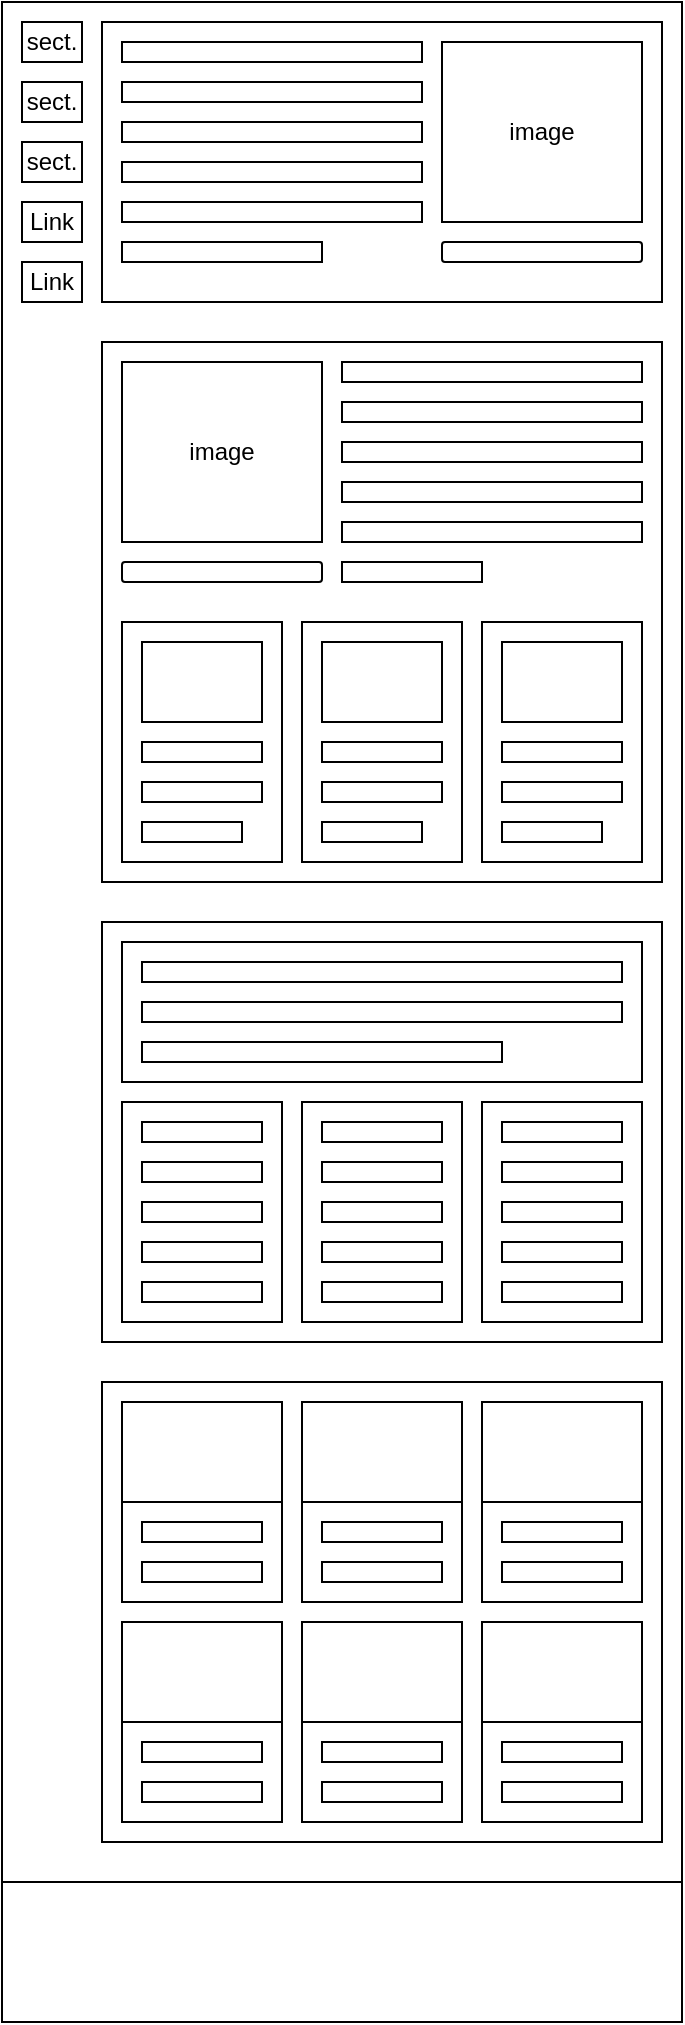 <mxfile version="23.0.2" type="device">
  <diagram name="Page-1" id="JHy7E07xTxOFN7Wl0gu-">
    <mxGraphModel dx="427" dy="1183" grid="1" gridSize="10" guides="1" tooltips="1" connect="1" arrows="1" fold="1" page="1" pageScale="1" pageWidth="850" pageHeight="1100" math="0" shadow="0">
      <root>
        <mxCell id="0" />
        <mxCell id="1" parent="0" />
        <mxCell id="f-qEIVwtMxRNiUWvZf_t-1" value="" style="rounded=0;whiteSpace=wrap;html=1;fillColor=none;" vertex="1" parent="1">
          <mxGeometry x="70" y="40" width="340" height="1010" as="geometry" />
        </mxCell>
        <mxCell id="f-qEIVwtMxRNiUWvZf_t-2" value="" style="rounded=0;whiteSpace=wrap;html=1;fillColor=none;" vertex="1" parent="1">
          <mxGeometry x="120" y="50" width="280" height="140" as="geometry" />
        </mxCell>
        <mxCell id="f-qEIVwtMxRNiUWvZf_t-6" value="image" style="rounded=0;whiteSpace=wrap;html=1;fillColor=none;" vertex="1" parent="1">
          <mxGeometry x="290" y="60" width="100" height="90" as="geometry" />
        </mxCell>
        <mxCell id="f-qEIVwtMxRNiUWvZf_t-7" value="" style="rounded=0;whiteSpace=wrap;html=1;fillColor=none;" vertex="1" parent="1">
          <mxGeometry x="130" y="60" width="150" height="10" as="geometry" />
        </mxCell>
        <mxCell id="f-qEIVwtMxRNiUWvZf_t-16" value="" style="rounded=0;whiteSpace=wrap;html=1;fillColor=none;" vertex="1" parent="1">
          <mxGeometry x="120" y="500" width="280" height="210" as="geometry" />
        </mxCell>
        <mxCell id="f-qEIVwtMxRNiUWvZf_t-25" value="" style="rounded=0;whiteSpace=wrap;html=1;fillColor=none;" vertex="1" parent="1">
          <mxGeometry x="130" y="80" width="150" height="10" as="geometry" />
        </mxCell>
        <mxCell id="f-qEIVwtMxRNiUWvZf_t-26" value="" style="rounded=0;whiteSpace=wrap;html=1;fillColor=none;" vertex="1" parent="1">
          <mxGeometry x="130" y="100" width="150" height="10" as="geometry" />
        </mxCell>
        <mxCell id="f-qEIVwtMxRNiUWvZf_t-27" value="" style="rounded=0;whiteSpace=wrap;html=1;fillColor=none;" vertex="1" parent="1">
          <mxGeometry x="130" y="120" width="150" height="10" as="geometry" />
        </mxCell>
        <mxCell id="f-qEIVwtMxRNiUWvZf_t-28" value="" style="rounded=0;whiteSpace=wrap;html=1;fillColor=none;" vertex="1" parent="1">
          <mxGeometry x="130" y="140" width="150" height="10" as="geometry" />
        </mxCell>
        <mxCell id="f-qEIVwtMxRNiUWvZf_t-29" value="" style="rounded=0;whiteSpace=wrap;html=1;fillColor=none;" vertex="1" parent="1">
          <mxGeometry x="130" y="160" width="100" height="10" as="geometry" />
        </mxCell>
        <mxCell id="f-qEIVwtMxRNiUWvZf_t-30" value="" style="rounded=1;whiteSpace=wrap;html=1;fillColor=none;" vertex="1" parent="1">
          <mxGeometry x="290" y="160" width="100" height="10" as="geometry" />
        </mxCell>
        <mxCell id="f-qEIVwtMxRNiUWvZf_t-8" value="sect." style="rounded=0;whiteSpace=wrap;html=1;fillColor=none;" vertex="1" parent="1">
          <mxGeometry x="80" y="50" width="30" height="20" as="geometry" />
        </mxCell>
        <mxCell id="f-qEIVwtMxRNiUWvZf_t-31" value="sect." style="rounded=0;whiteSpace=wrap;html=1;fillColor=none;" vertex="1" parent="1">
          <mxGeometry x="80" y="80" width="30" height="20" as="geometry" />
        </mxCell>
        <mxCell id="f-qEIVwtMxRNiUWvZf_t-32" value="sect." style="rounded=0;whiteSpace=wrap;html=1;fillColor=none;" vertex="1" parent="1">
          <mxGeometry x="80" y="110" width="30" height="20" as="geometry" />
        </mxCell>
        <mxCell id="f-qEIVwtMxRNiUWvZf_t-33" value="Link" style="rounded=0;whiteSpace=wrap;html=1;fillColor=none;" vertex="1" parent="1">
          <mxGeometry x="80" y="140" width="30" height="20" as="geometry" />
        </mxCell>
        <mxCell id="f-qEIVwtMxRNiUWvZf_t-59" value="" style="rounded=0;whiteSpace=wrap;html=1;fillColor=none;" vertex="1" parent="1">
          <mxGeometry x="120" y="730" width="280" height="230" as="geometry" />
        </mxCell>
        <mxCell id="f-qEIVwtMxRNiUWvZf_t-60" value="Link" style="rounded=0;whiteSpace=wrap;html=1;fillColor=none;" vertex="1" parent="1">
          <mxGeometry x="80" y="170" width="30" height="20" as="geometry" />
        </mxCell>
        <mxCell id="f-qEIVwtMxRNiUWvZf_t-61" value="" style="group" vertex="1" connectable="0" parent="1">
          <mxGeometry x="120" y="210" width="280" height="270" as="geometry" />
        </mxCell>
        <mxCell id="f-qEIVwtMxRNiUWvZf_t-5" value="" style="rounded=0;whiteSpace=wrap;html=1;fillColor=none;" vertex="1" parent="f-qEIVwtMxRNiUWvZf_t-61">
          <mxGeometry width="280" height="270" as="geometry" />
        </mxCell>
        <mxCell id="f-qEIVwtMxRNiUWvZf_t-20" value="" style="rounded=0;whiteSpace=wrap;html=1;fillColor=none;" vertex="1" parent="f-qEIVwtMxRNiUWvZf_t-61">
          <mxGeometry x="120" y="10" width="150" height="10" as="geometry" />
        </mxCell>
        <mxCell id="f-qEIVwtMxRNiUWvZf_t-21" value="image" style="rounded=0;whiteSpace=wrap;html=1;fillColor=none;" vertex="1" parent="f-qEIVwtMxRNiUWvZf_t-61">
          <mxGeometry x="10" y="10" width="100" height="90" as="geometry" />
        </mxCell>
        <mxCell id="f-qEIVwtMxRNiUWvZf_t-22" value="" style="rounded=0;whiteSpace=wrap;html=1;fillColor=none;" vertex="1" parent="f-qEIVwtMxRNiUWvZf_t-61">
          <mxGeometry x="120" y="30" width="150" height="10" as="geometry" />
        </mxCell>
        <mxCell id="f-qEIVwtMxRNiUWvZf_t-23" value="" style="rounded=0;whiteSpace=wrap;html=1;fillColor=none;" vertex="1" parent="f-qEIVwtMxRNiUWvZf_t-61">
          <mxGeometry x="120" y="50" width="150" height="10" as="geometry" />
        </mxCell>
        <mxCell id="f-qEIVwtMxRNiUWvZf_t-24" value="" style="rounded=0;whiteSpace=wrap;html=1;fillColor=none;" vertex="1" parent="f-qEIVwtMxRNiUWvZf_t-61">
          <mxGeometry x="120" y="70" width="150" height="10" as="geometry" />
        </mxCell>
        <mxCell id="f-qEIVwtMxRNiUWvZf_t-34" value="" style="rounded=1;whiteSpace=wrap;html=1;fillColor=none;" vertex="1" parent="f-qEIVwtMxRNiUWvZf_t-61">
          <mxGeometry x="10" y="110" width="100" height="10" as="geometry" />
        </mxCell>
        <mxCell id="f-qEIVwtMxRNiUWvZf_t-35" value="" style="rounded=0;whiteSpace=wrap;html=1;fillColor=none;" vertex="1" parent="f-qEIVwtMxRNiUWvZf_t-61">
          <mxGeometry x="120" y="90" width="150" height="10" as="geometry" />
        </mxCell>
        <mxCell id="f-qEIVwtMxRNiUWvZf_t-36" value="" style="rounded=0;whiteSpace=wrap;html=1;fillColor=none;" vertex="1" parent="f-qEIVwtMxRNiUWvZf_t-61">
          <mxGeometry x="120" y="110" width="70" height="10" as="geometry" />
        </mxCell>
        <mxCell id="f-qEIVwtMxRNiUWvZf_t-37" value="" style="rounded=0;whiteSpace=wrap;html=1;fillColor=none;" vertex="1" parent="f-qEIVwtMxRNiUWvZf_t-61">
          <mxGeometry x="10" y="140" width="80" height="120" as="geometry" />
        </mxCell>
        <mxCell id="f-qEIVwtMxRNiUWvZf_t-38" value="" style="rounded=0;whiteSpace=wrap;html=1;fillColor=none;" vertex="1" parent="f-qEIVwtMxRNiUWvZf_t-61">
          <mxGeometry x="20" y="200" width="60" height="10" as="geometry" />
        </mxCell>
        <mxCell id="f-qEIVwtMxRNiUWvZf_t-39" value="" style="rounded=0;whiteSpace=wrap;html=1;fillColor=none;" vertex="1" parent="f-qEIVwtMxRNiUWvZf_t-61">
          <mxGeometry x="20" y="150" width="60" height="40" as="geometry" />
        </mxCell>
        <mxCell id="f-qEIVwtMxRNiUWvZf_t-40" value="" style="rounded=0;whiteSpace=wrap;html=1;fillColor=none;" vertex="1" parent="f-qEIVwtMxRNiUWvZf_t-61">
          <mxGeometry x="20" y="220" width="60" height="10" as="geometry" />
        </mxCell>
        <mxCell id="f-qEIVwtMxRNiUWvZf_t-41" value="" style="rounded=0;whiteSpace=wrap;html=1;fillColor=none;" vertex="1" parent="f-qEIVwtMxRNiUWvZf_t-61">
          <mxGeometry x="20" y="240" width="50" height="10" as="geometry" />
        </mxCell>
        <mxCell id="f-qEIVwtMxRNiUWvZf_t-48" value="" style="rounded=0;whiteSpace=wrap;html=1;fillColor=none;" vertex="1" parent="f-qEIVwtMxRNiUWvZf_t-61">
          <mxGeometry x="100" y="140" width="80" height="120" as="geometry" />
        </mxCell>
        <mxCell id="f-qEIVwtMxRNiUWvZf_t-49" value="" style="rounded=0;whiteSpace=wrap;html=1;fillColor=none;" vertex="1" parent="f-qEIVwtMxRNiUWvZf_t-61">
          <mxGeometry x="110" y="200" width="60" height="10" as="geometry" />
        </mxCell>
        <mxCell id="f-qEIVwtMxRNiUWvZf_t-50" value="" style="rounded=0;whiteSpace=wrap;html=1;fillColor=none;" vertex="1" parent="f-qEIVwtMxRNiUWvZf_t-61">
          <mxGeometry x="110" y="150" width="60" height="40" as="geometry" />
        </mxCell>
        <mxCell id="f-qEIVwtMxRNiUWvZf_t-51" value="" style="rounded=0;whiteSpace=wrap;html=1;fillColor=none;" vertex="1" parent="f-qEIVwtMxRNiUWvZf_t-61">
          <mxGeometry x="110" y="220" width="60" height="10" as="geometry" />
        </mxCell>
        <mxCell id="f-qEIVwtMxRNiUWvZf_t-52" value="" style="rounded=0;whiteSpace=wrap;html=1;fillColor=none;" vertex="1" parent="f-qEIVwtMxRNiUWvZf_t-61">
          <mxGeometry x="110" y="240" width="50" height="10" as="geometry" />
        </mxCell>
        <mxCell id="f-qEIVwtMxRNiUWvZf_t-53" value="" style="rounded=0;whiteSpace=wrap;html=1;fillColor=none;" vertex="1" parent="f-qEIVwtMxRNiUWvZf_t-61">
          <mxGeometry x="190" y="140" width="80" height="120" as="geometry" />
        </mxCell>
        <mxCell id="f-qEIVwtMxRNiUWvZf_t-54" value="" style="rounded=0;whiteSpace=wrap;html=1;fillColor=none;" vertex="1" parent="f-qEIVwtMxRNiUWvZf_t-61">
          <mxGeometry x="200" y="200" width="60" height="10" as="geometry" />
        </mxCell>
        <mxCell id="f-qEIVwtMxRNiUWvZf_t-55" value="" style="rounded=0;whiteSpace=wrap;html=1;fillColor=none;" vertex="1" parent="f-qEIVwtMxRNiUWvZf_t-61">
          <mxGeometry x="200" y="150" width="60" height="40" as="geometry" />
        </mxCell>
        <mxCell id="f-qEIVwtMxRNiUWvZf_t-56" value="" style="rounded=0;whiteSpace=wrap;html=1;fillColor=none;" vertex="1" parent="f-qEIVwtMxRNiUWvZf_t-61">
          <mxGeometry x="200" y="220" width="60" height="10" as="geometry" />
        </mxCell>
        <mxCell id="f-qEIVwtMxRNiUWvZf_t-57" value="" style="rounded=0;whiteSpace=wrap;html=1;fillColor=none;" vertex="1" parent="f-qEIVwtMxRNiUWvZf_t-61">
          <mxGeometry x="200" y="240" width="50" height="10" as="geometry" />
        </mxCell>
        <mxCell id="f-qEIVwtMxRNiUWvZf_t-80" value="" style="group" vertex="1" connectable="0" parent="1">
          <mxGeometry x="130" y="590" width="260" height="110" as="geometry" />
        </mxCell>
        <mxCell id="f-qEIVwtMxRNiUWvZf_t-62" value="" style="rounded=0;whiteSpace=wrap;html=1;fillColor=none;" vertex="1" parent="f-qEIVwtMxRNiUWvZf_t-80">
          <mxGeometry width="80" height="110" as="geometry" />
        </mxCell>
        <mxCell id="f-qEIVwtMxRNiUWvZf_t-63" value="" style="rounded=0;whiteSpace=wrap;html=1;fillColor=none;" vertex="1" parent="f-qEIVwtMxRNiUWvZf_t-80">
          <mxGeometry x="90" width="80" height="110" as="geometry" />
        </mxCell>
        <mxCell id="f-qEIVwtMxRNiUWvZf_t-64" value="" style="rounded=0;whiteSpace=wrap;html=1;fillColor=none;fontStyle=1" vertex="1" parent="f-qEIVwtMxRNiUWvZf_t-80">
          <mxGeometry x="180" width="80" height="110" as="geometry" />
        </mxCell>
        <mxCell id="f-qEIVwtMxRNiUWvZf_t-65" value="" style="rounded=0;whiteSpace=wrap;html=1;fillColor=none;" vertex="1" parent="f-qEIVwtMxRNiUWvZf_t-80">
          <mxGeometry x="10" y="10" width="60" height="10" as="geometry" />
        </mxCell>
        <mxCell id="f-qEIVwtMxRNiUWvZf_t-66" value="" style="rounded=0;whiteSpace=wrap;html=1;fillColor=none;" vertex="1" parent="f-qEIVwtMxRNiUWvZf_t-80">
          <mxGeometry x="10" y="30" width="60" height="10" as="geometry" />
        </mxCell>
        <mxCell id="f-qEIVwtMxRNiUWvZf_t-67" value="" style="rounded=0;whiteSpace=wrap;html=1;fillColor=none;" vertex="1" parent="f-qEIVwtMxRNiUWvZf_t-80">
          <mxGeometry x="10" y="50" width="60" height="10" as="geometry" />
        </mxCell>
        <mxCell id="f-qEIVwtMxRNiUWvZf_t-68" value="" style="rounded=0;whiteSpace=wrap;html=1;fillColor=none;" vertex="1" parent="f-qEIVwtMxRNiUWvZf_t-80">
          <mxGeometry x="10" y="70" width="60" height="10" as="geometry" />
        </mxCell>
        <mxCell id="f-qEIVwtMxRNiUWvZf_t-69" value="" style="rounded=0;whiteSpace=wrap;html=1;fillColor=none;" vertex="1" parent="f-qEIVwtMxRNiUWvZf_t-80">
          <mxGeometry x="10" y="90" width="60" height="10" as="geometry" />
        </mxCell>
        <mxCell id="f-qEIVwtMxRNiUWvZf_t-70" value="" style="rounded=0;whiteSpace=wrap;html=1;fillColor=none;" vertex="1" parent="f-qEIVwtMxRNiUWvZf_t-80">
          <mxGeometry x="100" y="10" width="60" height="10" as="geometry" />
        </mxCell>
        <mxCell id="f-qEIVwtMxRNiUWvZf_t-71" value="" style="rounded=0;whiteSpace=wrap;html=1;fillColor=none;" vertex="1" parent="f-qEIVwtMxRNiUWvZf_t-80">
          <mxGeometry x="100" y="30" width="60" height="10" as="geometry" />
        </mxCell>
        <mxCell id="f-qEIVwtMxRNiUWvZf_t-72" value="" style="rounded=0;whiteSpace=wrap;html=1;fillColor=none;" vertex="1" parent="f-qEIVwtMxRNiUWvZf_t-80">
          <mxGeometry x="100" y="50" width="60" height="10" as="geometry" />
        </mxCell>
        <mxCell id="f-qEIVwtMxRNiUWvZf_t-73" value="" style="rounded=0;whiteSpace=wrap;html=1;fillColor=none;" vertex="1" parent="f-qEIVwtMxRNiUWvZf_t-80">
          <mxGeometry x="100" y="70" width="60" height="10" as="geometry" />
        </mxCell>
        <mxCell id="f-qEIVwtMxRNiUWvZf_t-74" value="" style="rounded=0;whiteSpace=wrap;html=1;fillColor=none;" vertex="1" parent="f-qEIVwtMxRNiUWvZf_t-80">
          <mxGeometry x="100" y="90" width="60" height="10" as="geometry" />
        </mxCell>
        <mxCell id="f-qEIVwtMxRNiUWvZf_t-75" value="" style="rounded=0;whiteSpace=wrap;html=1;fillColor=none;" vertex="1" parent="f-qEIVwtMxRNiUWvZf_t-80">
          <mxGeometry x="190" y="10" width="60" height="10" as="geometry" />
        </mxCell>
        <mxCell id="f-qEIVwtMxRNiUWvZf_t-76" value="" style="rounded=0;whiteSpace=wrap;html=1;fillColor=none;" vertex="1" parent="f-qEIVwtMxRNiUWvZf_t-80">
          <mxGeometry x="190" y="30" width="60" height="10" as="geometry" />
        </mxCell>
        <mxCell id="f-qEIVwtMxRNiUWvZf_t-77" value="" style="rounded=0;whiteSpace=wrap;html=1;fillColor=none;" vertex="1" parent="f-qEIVwtMxRNiUWvZf_t-80">
          <mxGeometry x="190" y="50" width="60" height="10" as="geometry" />
        </mxCell>
        <mxCell id="f-qEIVwtMxRNiUWvZf_t-78" value="" style="rounded=0;whiteSpace=wrap;html=1;fillColor=none;" vertex="1" parent="f-qEIVwtMxRNiUWvZf_t-80">
          <mxGeometry x="190" y="70" width="60" height="10" as="geometry" />
        </mxCell>
        <mxCell id="f-qEIVwtMxRNiUWvZf_t-79" value="" style="rounded=0;whiteSpace=wrap;html=1;fillColor=none;" vertex="1" parent="f-qEIVwtMxRNiUWvZf_t-80">
          <mxGeometry x="190" y="90" width="60" height="10" as="geometry" />
        </mxCell>
        <mxCell id="f-qEIVwtMxRNiUWvZf_t-81" value="" style="rounded=0;whiteSpace=wrap;html=1;fillColor=none;" vertex="1" parent="1">
          <mxGeometry x="130" y="510" width="260" height="70" as="geometry" />
        </mxCell>
        <mxCell id="f-qEIVwtMxRNiUWvZf_t-102" value="" style="rounded=0;whiteSpace=wrap;html=1;fillColor=none;" vertex="1" parent="1">
          <mxGeometry x="140" y="520" width="240" height="10" as="geometry" />
        </mxCell>
        <mxCell id="f-qEIVwtMxRNiUWvZf_t-103" value="" style="rounded=0;whiteSpace=wrap;html=1;fillColor=none;" vertex="1" parent="1">
          <mxGeometry x="140" y="540" width="240" height="10" as="geometry" />
        </mxCell>
        <mxCell id="f-qEIVwtMxRNiUWvZf_t-104" value="" style="rounded=0;whiteSpace=wrap;html=1;fillColor=none;" vertex="1" parent="1">
          <mxGeometry x="140" y="560" width="180" height="10" as="geometry" />
        </mxCell>
        <mxCell id="f-qEIVwtMxRNiUWvZf_t-112" value="" style="group" vertex="1" connectable="0" parent="1">
          <mxGeometry x="130" y="740" width="80" height="100" as="geometry" />
        </mxCell>
        <mxCell id="f-qEIVwtMxRNiUWvZf_t-107" value="" style="rounded=0;whiteSpace=wrap;html=1;fillColor=none;" vertex="1" parent="f-qEIVwtMxRNiUWvZf_t-112">
          <mxGeometry width="80" height="50" as="geometry" />
        </mxCell>
        <mxCell id="f-qEIVwtMxRNiUWvZf_t-111" value="" style="group" vertex="1" connectable="0" parent="f-qEIVwtMxRNiUWvZf_t-112">
          <mxGeometry y="50" width="80" height="50" as="geometry" />
        </mxCell>
        <mxCell id="f-qEIVwtMxRNiUWvZf_t-108" value="" style="rounded=0;whiteSpace=wrap;html=1;fillColor=none;" vertex="1" parent="f-qEIVwtMxRNiUWvZf_t-111">
          <mxGeometry width="80" height="50" as="geometry" />
        </mxCell>
        <mxCell id="f-qEIVwtMxRNiUWvZf_t-109" value="" style="rounded=0;whiteSpace=wrap;html=1;fillColor=none;" vertex="1" parent="f-qEIVwtMxRNiUWvZf_t-111">
          <mxGeometry x="10" y="10" width="60" height="10" as="geometry" />
        </mxCell>
        <mxCell id="f-qEIVwtMxRNiUWvZf_t-110" value="" style="rounded=0;whiteSpace=wrap;html=1;fillColor=none;" vertex="1" parent="f-qEIVwtMxRNiUWvZf_t-111">
          <mxGeometry x="10" y="30" width="60" height="10" as="geometry" />
        </mxCell>
        <mxCell id="f-qEIVwtMxRNiUWvZf_t-113" value="" style="group" vertex="1" connectable="0" parent="1">
          <mxGeometry x="220" y="740" width="80" height="100" as="geometry" />
        </mxCell>
        <mxCell id="f-qEIVwtMxRNiUWvZf_t-114" value="" style="rounded=0;whiteSpace=wrap;html=1;fillColor=none;" vertex="1" parent="f-qEIVwtMxRNiUWvZf_t-113">
          <mxGeometry width="80" height="50" as="geometry" />
        </mxCell>
        <mxCell id="f-qEIVwtMxRNiUWvZf_t-115" value="" style="group" vertex="1" connectable="0" parent="f-qEIVwtMxRNiUWvZf_t-113">
          <mxGeometry y="50" width="80" height="50" as="geometry" />
        </mxCell>
        <mxCell id="f-qEIVwtMxRNiUWvZf_t-116" value="" style="rounded=0;whiteSpace=wrap;html=1;fillColor=none;" vertex="1" parent="f-qEIVwtMxRNiUWvZf_t-115">
          <mxGeometry width="80" height="50" as="geometry" />
        </mxCell>
        <mxCell id="f-qEIVwtMxRNiUWvZf_t-117" value="" style="rounded=0;whiteSpace=wrap;html=1;fillColor=none;" vertex="1" parent="f-qEIVwtMxRNiUWvZf_t-115">
          <mxGeometry x="10" y="10" width="60" height="10" as="geometry" />
        </mxCell>
        <mxCell id="f-qEIVwtMxRNiUWvZf_t-118" value="" style="rounded=0;whiteSpace=wrap;html=1;fillColor=none;" vertex="1" parent="f-qEIVwtMxRNiUWvZf_t-115">
          <mxGeometry x="10" y="30" width="60" height="10" as="geometry" />
        </mxCell>
        <mxCell id="f-qEIVwtMxRNiUWvZf_t-119" value="" style="group" vertex="1" connectable="0" parent="1">
          <mxGeometry x="310" y="740" width="80" height="100" as="geometry" />
        </mxCell>
        <mxCell id="f-qEIVwtMxRNiUWvZf_t-120" value="" style="rounded=0;whiteSpace=wrap;html=1;fillColor=none;" vertex="1" parent="f-qEIVwtMxRNiUWvZf_t-119">
          <mxGeometry width="80" height="50" as="geometry" />
        </mxCell>
        <mxCell id="f-qEIVwtMxRNiUWvZf_t-121" value="" style="group" vertex="1" connectable="0" parent="f-qEIVwtMxRNiUWvZf_t-119">
          <mxGeometry y="50" width="80" height="50" as="geometry" />
        </mxCell>
        <mxCell id="f-qEIVwtMxRNiUWvZf_t-122" value="" style="rounded=0;whiteSpace=wrap;html=1;fillColor=none;" vertex="1" parent="f-qEIVwtMxRNiUWvZf_t-121">
          <mxGeometry width="80" height="50" as="geometry" />
        </mxCell>
        <mxCell id="f-qEIVwtMxRNiUWvZf_t-123" value="" style="rounded=0;whiteSpace=wrap;html=1;fillColor=none;" vertex="1" parent="f-qEIVwtMxRNiUWvZf_t-121">
          <mxGeometry x="10" y="10" width="60" height="10" as="geometry" />
        </mxCell>
        <mxCell id="f-qEIVwtMxRNiUWvZf_t-124" value="" style="rounded=0;whiteSpace=wrap;html=1;fillColor=none;" vertex="1" parent="f-qEIVwtMxRNiUWvZf_t-121">
          <mxGeometry x="10" y="30" width="60" height="10" as="geometry" />
        </mxCell>
        <mxCell id="f-qEIVwtMxRNiUWvZf_t-125" value="" style="group" vertex="1" connectable="0" parent="1">
          <mxGeometry x="130" y="850" width="80" height="100" as="geometry" />
        </mxCell>
        <mxCell id="f-qEIVwtMxRNiUWvZf_t-126" value="" style="rounded=0;whiteSpace=wrap;html=1;fillColor=none;" vertex="1" parent="f-qEIVwtMxRNiUWvZf_t-125">
          <mxGeometry width="80" height="50" as="geometry" />
        </mxCell>
        <mxCell id="f-qEIVwtMxRNiUWvZf_t-127" value="" style="group" vertex="1" connectable="0" parent="f-qEIVwtMxRNiUWvZf_t-125">
          <mxGeometry y="50" width="80" height="50" as="geometry" />
        </mxCell>
        <mxCell id="f-qEIVwtMxRNiUWvZf_t-128" value="" style="rounded=0;whiteSpace=wrap;html=1;fillColor=none;" vertex="1" parent="f-qEIVwtMxRNiUWvZf_t-127">
          <mxGeometry width="80" height="50" as="geometry" />
        </mxCell>
        <mxCell id="f-qEIVwtMxRNiUWvZf_t-129" value="" style="rounded=0;whiteSpace=wrap;html=1;fillColor=none;" vertex="1" parent="f-qEIVwtMxRNiUWvZf_t-127">
          <mxGeometry x="10" y="10" width="60" height="10" as="geometry" />
        </mxCell>
        <mxCell id="f-qEIVwtMxRNiUWvZf_t-130" value="" style="rounded=0;whiteSpace=wrap;html=1;fillColor=none;" vertex="1" parent="f-qEIVwtMxRNiUWvZf_t-127">
          <mxGeometry x="10" y="30" width="60" height="10" as="geometry" />
        </mxCell>
        <mxCell id="f-qEIVwtMxRNiUWvZf_t-131" value="" style="group" vertex="1" connectable="0" parent="1">
          <mxGeometry x="220" y="850" width="80" height="100" as="geometry" />
        </mxCell>
        <mxCell id="f-qEIVwtMxRNiUWvZf_t-132" value="" style="rounded=0;whiteSpace=wrap;html=1;fillColor=none;" vertex="1" parent="f-qEIVwtMxRNiUWvZf_t-131">
          <mxGeometry width="80" height="50" as="geometry" />
        </mxCell>
        <mxCell id="f-qEIVwtMxRNiUWvZf_t-133" value="" style="group" vertex="1" connectable="0" parent="f-qEIVwtMxRNiUWvZf_t-131">
          <mxGeometry y="50" width="80" height="50" as="geometry" />
        </mxCell>
        <mxCell id="f-qEIVwtMxRNiUWvZf_t-134" value="" style="rounded=0;whiteSpace=wrap;html=1;fillColor=none;" vertex="1" parent="f-qEIVwtMxRNiUWvZf_t-133">
          <mxGeometry width="80" height="50" as="geometry" />
        </mxCell>
        <mxCell id="f-qEIVwtMxRNiUWvZf_t-135" value="" style="rounded=0;whiteSpace=wrap;html=1;fillColor=none;" vertex="1" parent="f-qEIVwtMxRNiUWvZf_t-133">
          <mxGeometry x="10" y="10" width="60" height="10" as="geometry" />
        </mxCell>
        <mxCell id="f-qEIVwtMxRNiUWvZf_t-136" value="" style="rounded=0;whiteSpace=wrap;html=1;fillColor=none;" vertex="1" parent="f-qEIVwtMxRNiUWvZf_t-133">
          <mxGeometry x="10" y="30" width="60" height="10" as="geometry" />
        </mxCell>
        <mxCell id="f-qEIVwtMxRNiUWvZf_t-137" value="" style="group" vertex="1" connectable="0" parent="1">
          <mxGeometry x="310" y="850" width="80" height="100" as="geometry" />
        </mxCell>
        <mxCell id="f-qEIVwtMxRNiUWvZf_t-138" value="" style="rounded=0;whiteSpace=wrap;html=1;fillColor=none;" vertex="1" parent="f-qEIVwtMxRNiUWvZf_t-137">
          <mxGeometry width="80" height="50" as="geometry" />
        </mxCell>
        <mxCell id="f-qEIVwtMxRNiUWvZf_t-139" value="" style="group" vertex="1" connectable="0" parent="f-qEIVwtMxRNiUWvZf_t-137">
          <mxGeometry y="50" width="80" height="50" as="geometry" />
        </mxCell>
        <mxCell id="f-qEIVwtMxRNiUWvZf_t-140" value="" style="rounded=0;whiteSpace=wrap;html=1;fillColor=none;" vertex="1" parent="f-qEIVwtMxRNiUWvZf_t-139">
          <mxGeometry width="80" height="50" as="geometry" />
        </mxCell>
        <mxCell id="f-qEIVwtMxRNiUWvZf_t-141" value="" style="rounded=0;whiteSpace=wrap;html=1;fillColor=none;" vertex="1" parent="f-qEIVwtMxRNiUWvZf_t-139">
          <mxGeometry x="10" y="10" width="60" height="10" as="geometry" />
        </mxCell>
        <mxCell id="f-qEIVwtMxRNiUWvZf_t-142" value="" style="rounded=0;whiteSpace=wrap;html=1;fillColor=none;" vertex="1" parent="f-qEIVwtMxRNiUWvZf_t-139">
          <mxGeometry x="10" y="30" width="60" height="10" as="geometry" />
        </mxCell>
        <mxCell id="f-qEIVwtMxRNiUWvZf_t-143" value="" style="rounded=0;whiteSpace=wrap;html=1;fillColor=none;" vertex="1" parent="1">
          <mxGeometry x="70" y="980" width="340" height="70" as="geometry" />
        </mxCell>
      </root>
    </mxGraphModel>
  </diagram>
</mxfile>
